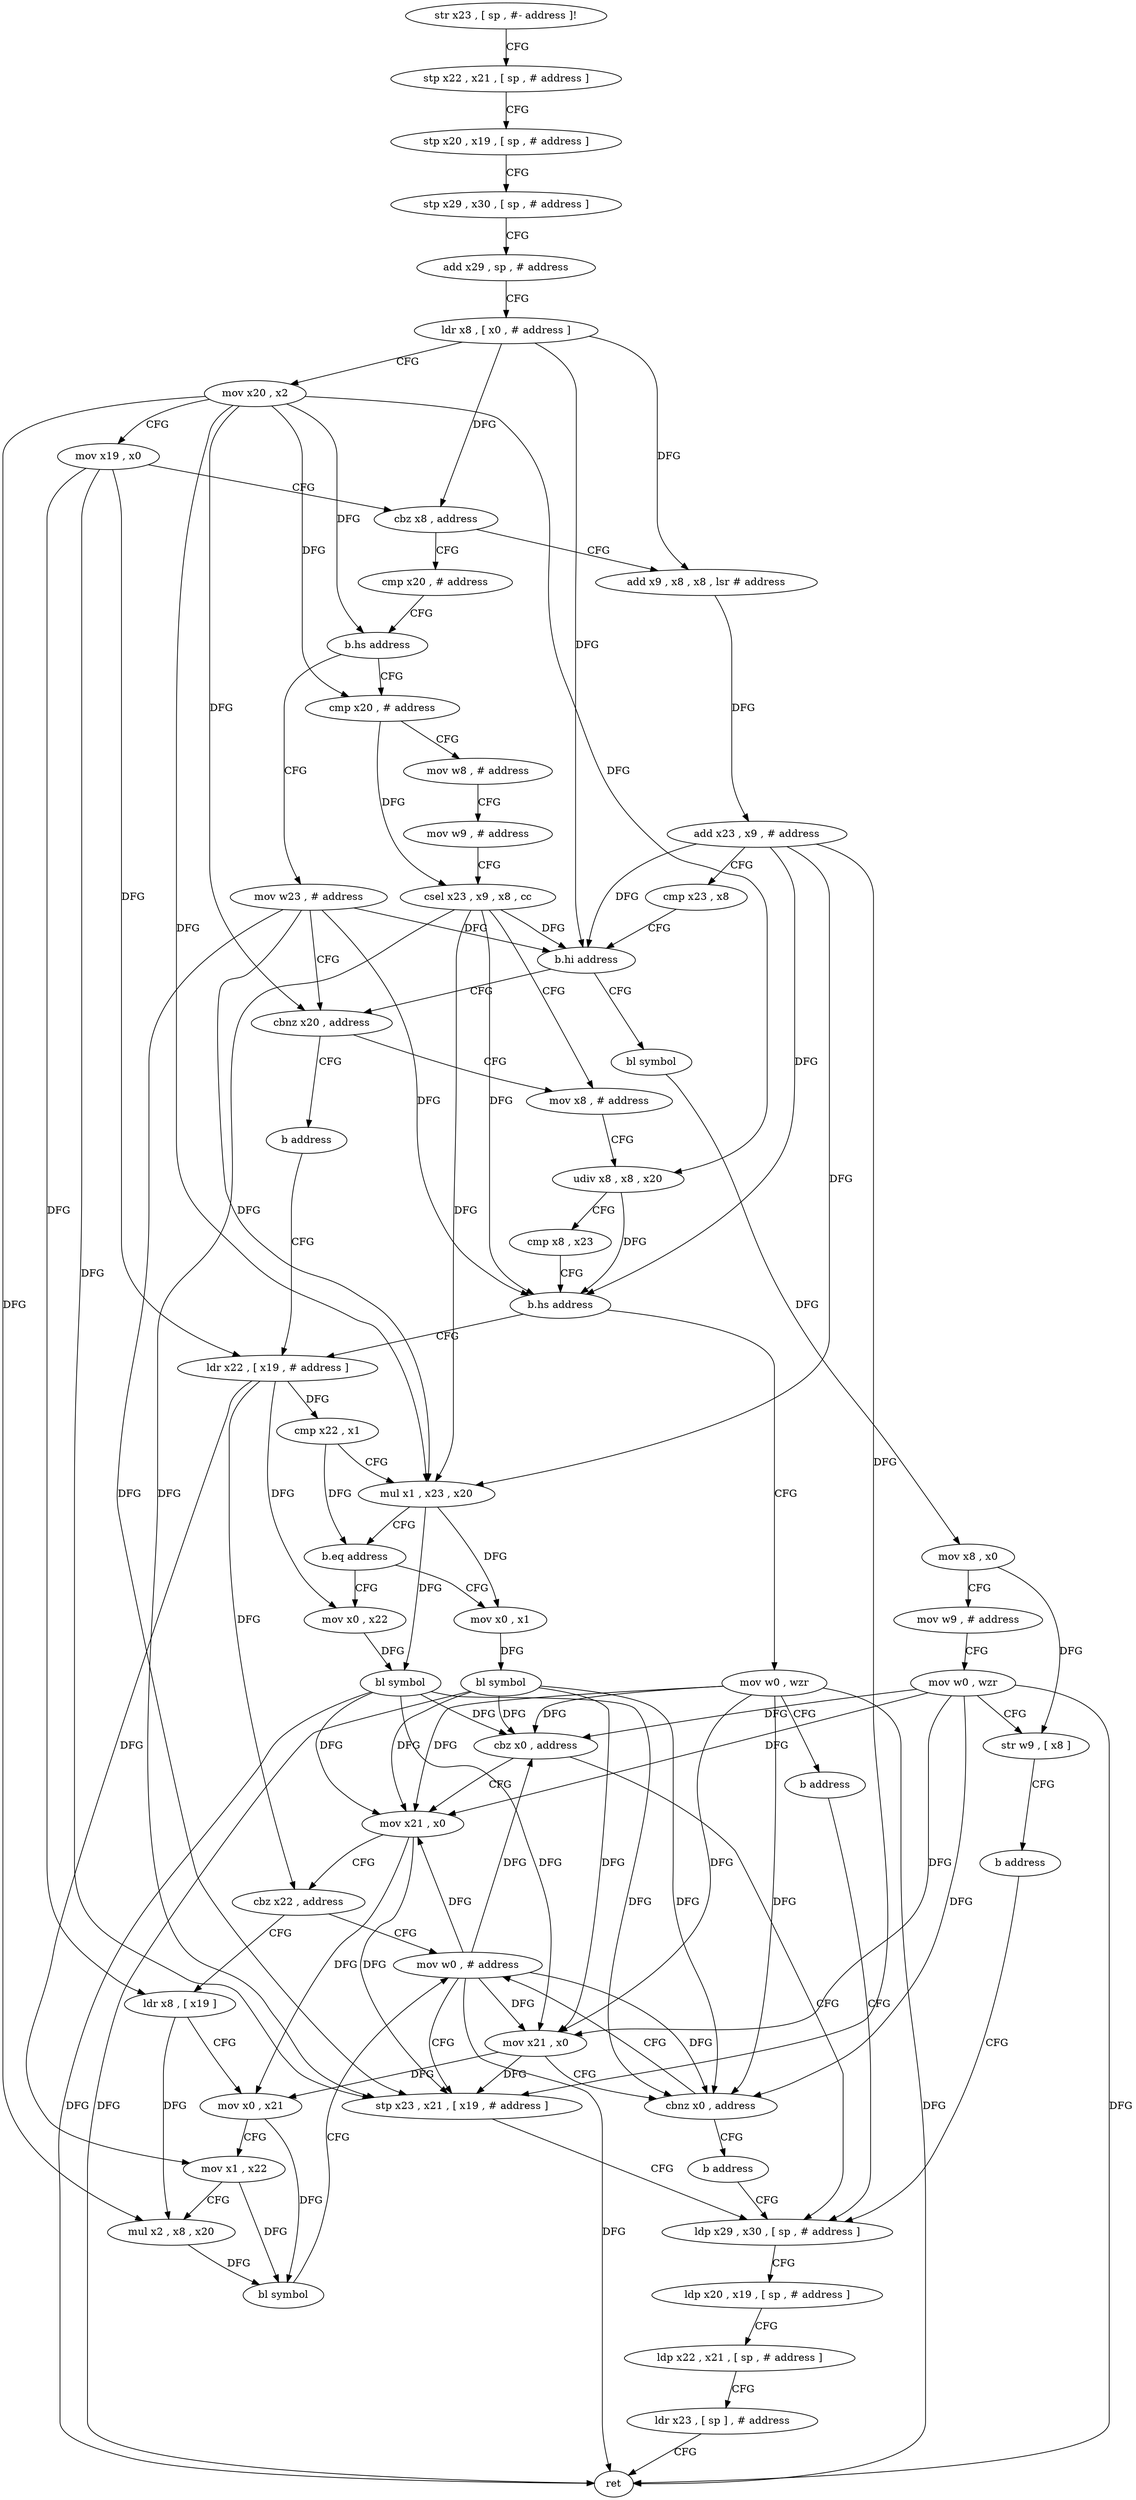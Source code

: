 digraph "func" {
"149588" [label = "str x23 , [ sp , #- address ]!" ]
"149592" [label = "stp x22 , x21 , [ sp , # address ]" ]
"149596" [label = "stp x20 , x19 , [ sp , # address ]" ]
"149600" [label = "stp x29 , x30 , [ sp , # address ]" ]
"149604" [label = "add x29 , sp , # address" ]
"149608" [label = "ldr x8 , [ x0 , # address ]" ]
"149612" [label = "mov x20 , x2" ]
"149616" [label = "mov x19 , x0" ]
"149620" [label = "cbz x8 , address" ]
"149664" [label = "cmp x20 , # address" ]
"149624" [label = "add x9 , x8 , x8 , lsr # address" ]
"149668" [label = "b.hs address" ]
"149684" [label = "cmp x20 , # address" ]
"149672" [label = "mov w23 , # address" ]
"149628" [label = "add x23 , x9 , # address" ]
"149632" [label = "cmp x23 , x8" ]
"149636" [label = "b.hi address" ]
"149676" [label = "cbnz x20 , address" ]
"149640" [label = "bl symbol" ]
"149688" [label = "mov w8 , # address" ]
"149692" [label = "mov w9 , # address" ]
"149696" [label = "csel x23 , x9 , x8 , cc" ]
"149700" [label = "mov x8 , # address" ]
"149680" [label = "b address" ]
"149644" [label = "mov x8 , x0" ]
"149648" [label = "mov w9 , # address" ]
"149652" [label = "mov w0 , wzr" ]
"149656" [label = "str w9 , [ x8 ]" ]
"149660" [label = "b address" ]
"149808" [label = "ldp x29 , x30 , [ sp , # address ]" ]
"149724" [label = "ldr x22 , [ x19 , # address ]" ]
"149728" [label = "cmp x22 , x1" ]
"149732" [label = "mul x1 , x23 , x20" ]
"149736" [label = "b.eq address" ]
"149760" [label = "mov x0 , x1" ]
"149740" [label = "mov x0 , x22" ]
"149716" [label = "mov w0 , wzr" ]
"149720" [label = "b address" ]
"149704" [label = "udiv x8 , x8 , x20" ]
"149708" [label = "cmp x8 , x23" ]
"149712" [label = "b.hs address" ]
"149812" [label = "ldp x20 , x19 , [ sp , # address ]" ]
"149816" [label = "ldp x22 , x21 , [ sp , # address ]" ]
"149820" [label = "ldr x23 , [ sp ] , # address" ]
"149824" [label = "ret" ]
"149764" [label = "bl symbol" ]
"149768" [label = "cbz x0 , address" ]
"149772" [label = "mov x21 , x0" ]
"149744" [label = "bl symbol" ]
"149748" [label = "mov x21 , x0" ]
"149752" [label = "cbnz x0 , address" ]
"149800" [label = "mov w0 , # address" ]
"149756" [label = "b address" ]
"149776" [label = "cbz x22 , address" ]
"149780" [label = "ldr x8 , [ x19 ]" ]
"149804" [label = "stp x23 , x21 , [ x19 , # address ]" ]
"149784" [label = "mov x0 , x21" ]
"149788" [label = "mov x1 , x22" ]
"149792" [label = "mul x2 , x8 , x20" ]
"149796" [label = "bl symbol" ]
"149588" -> "149592" [ label = "CFG" ]
"149592" -> "149596" [ label = "CFG" ]
"149596" -> "149600" [ label = "CFG" ]
"149600" -> "149604" [ label = "CFG" ]
"149604" -> "149608" [ label = "CFG" ]
"149608" -> "149612" [ label = "CFG" ]
"149608" -> "149620" [ label = "DFG" ]
"149608" -> "149624" [ label = "DFG" ]
"149608" -> "149636" [ label = "DFG" ]
"149612" -> "149616" [ label = "CFG" ]
"149612" -> "149668" [ label = "DFG" ]
"149612" -> "149684" [ label = "DFG" ]
"149612" -> "149676" [ label = "DFG" ]
"149612" -> "149704" [ label = "DFG" ]
"149612" -> "149732" [ label = "DFG" ]
"149612" -> "149792" [ label = "DFG" ]
"149616" -> "149620" [ label = "CFG" ]
"149616" -> "149724" [ label = "DFG" ]
"149616" -> "149804" [ label = "DFG" ]
"149616" -> "149780" [ label = "DFG" ]
"149620" -> "149664" [ label = "CFG" ]
"149620" -> "149624" [ label = "CFG" ]
"149664" -> "149668" [ label = "CFG" ]
"149624" -> "149628" [ label = "DFG" ]
"149668" -> "149684" [ label = "CFG" ]
"149668" -> "149672" [ label = "CFG" ]
"149684" -> "149688" [ label = "CFG" ]
"149684" -> "149696" [ label = "DFG" ]
"149672" -> "149676" [ label = "CFG" ]
"149672" -> "149636" [ label = "DFG" ]
"149672" -> "149712" [ label = "DFG" ]
"149672" -> "149732" [ label = "DFG" ]
"149672" -> "149804" [ label = "DFG" ]
"149628" -> "149632" [ label = "CFG" ]
"149628" -> "149636" [ label = "DFG" ]
"149628" -> "149712" [ label = "DFG" ]
"149628" -> "149732" [ label = "DFG" ]
"149628" -> "149804" [ label = "DFG" ]
"149632" -> "149636" [ label = "CFG" ]
"149636" -> "149676" [ label = "CFG" ]
"149636" -> "149640" [ label = "CFG" ]
"149676" -> "149700" [ label = "CFG" ]
"149676" -> "149680" [ label = "CFG" ]
"149640" -> "149644" [ label = "DFG" ]
"149688" -> "149692" [ label = "CFG" ]
"149692" -> "149696" [ label = "CFG" ]
"149696" -> "149700" [ label = "CFG" ]
"149696" -> "149636" [ label = "DFG" ]
"149696" -> "149712" [ label = "DFG" ]
"149696" -> "149732" [ label = "DFG" ]
"149696" -> "149804" [ label = "DFG" ]
"149700" -> "149704" [ label = "CFG" ]
"149680" -> "149724" [ label = "CFG" ]
"149644" -> "149648" [ label = "CFG" ]
"149644" -> "149656" [ label = "DFG" ]
"149648" -> "149652" [ label = "CFG" ]
"149652" -> "149656" [ label = "CFG" ]
"149652" -> "149824" [ label = "DFG" ]
"149652" -> "149768" [ label = "DFG" ]
"149652" -> "149748" [ label = "DFG" ]
"149652" -> "149752" [ label = "DFG" ]
"149652" -> "149772" [ label = "DFG" ]
"149656" -> "149660" [ label = "CFG" ]
"149660" -> "149808" [ label = "CFG" ]
"149808" -> "149812" [ label = "CFG" ]
"149724" -> "149728" [ label = "DFG" ]
"149724" -> "149740" [ label = "DFG" ]
"149724" -> "149776" [ label = "DFG" ]
"149724" -> "149788" [ label = "DFG" ]
"149728" -> "149732" [ label = "CFG" ]
"149728" -> "149736" [ label = "DFG" ]
"149732" -> "149736" [ label = "CFG" ]
"149732" -> "149760" [ label = "DFG" ]
"149732" -> "149744" [ label = "DFG" ]
"149736" -> "149760" [ label = "CFG" ]
"149736" -> "149740" [ label = "CFG" ]
"149760" -> "149764" [ label = "DFG" ]
"149740" -> "149744" [ label = "DFG" ]
"149716" -> "149720" [ label = "CFG" ]
"149716" -> "149824" [ label = "DFG" ]
"149716" -> "149768" [ label = "DFG" ]
"149716" -> "149748" [ label = "DFG" ]
"149716" -> "149752" [ label = "DFG" ]
"149716" -> "149772" [ label = "DFG" ]
"149720" -> "149808" [ label = "CFG" ]
"149704" -> "149708" [ label = "CFG" ]
"149704" -> "149712" [ label = "DFG" ]
"149708" -> "149712" [ label = "CFG" ]
"149712" -> "149724" [ label = "CFG" ]
"149712" -> "149716" [ label = "CFG" ]
"149812" -> "149816" [ label = "CFG" ]
"149816" -> "149820" [ label = "CFG" ]
"149820" -> "149824" [ label = "CFG" ]
"149764" -> "149768" [ label = "DFG" ]
"149764" -> "149824" [ label = "DFG" ]
"149764" -> "149748" [ label = "DFG" ]
"149764" -> "149752" [ label = "DFG" ]
"149764" -> "149772" [ label = "DFG" ]
"149768" -> "149808" [ label = "CFG" ]
"149768" -> "149772" [ label = "CFG" ]
"149772" -> "149776" [ label = "CFG" ]
"149772" -> "149804" [ label = "DFG" ]
"149772" -> "149784" [ label = "DFG" ]
"149744" -> "149748" [ label = "DFG" ]
"149744" -> "149768" [ label = "DFG" ]
"149744" -> "149824" [ label = "DFG" ]
"149744" -> "149752" [ label = "DFG" ]
"149744" -> "149772" [ label = "DFG" ]
"149748" -> "149752" [ label = "CFG" ]
"149748" -> "149804" [ label = "DFG" ]
"149748" -> "149784" [ label = "DFG" ]
"149752" -> "149800" [ label = "CFG" ]
"149752" -> "149756" [ label = "CFG" ]
"149800" -> "149804" [ label = "CFG" ]
"149800" -> "149768" [ label = "DFG" ]
"149800" -> "149748" [ label = "DFG" ]
"149800" -> "149752" [ label = "DFG" ]
"149800" -> "149772" [ label = "DFG" ]
"149800" -> "149824" [ label = "DFG" ]
"149756" -> "149808" [ label = "CFG" ]
"149776" -> "149800" [ label = "CFG" ]
"149776" -> "149780" [ label = "CFG" ]
"149780" -> "149784" [ label = "CFG" ]
"149780" -> "149792" [ label = "DFG" ]
"149804" -> "149808" [ label = "CFG" ]
"149784" -> "149788" [ label = "CFG" ]
"149784" -> "149796" [ label = "DFG" ]
"149788" -> "149792" [ label = "CFG" ]
"149788" -> "149796" [ label = "DFG" ]
"149792" -> "149796" [ label = "DFG" ]
"149796" -> "149800" [ label = "CFG" ]
}
